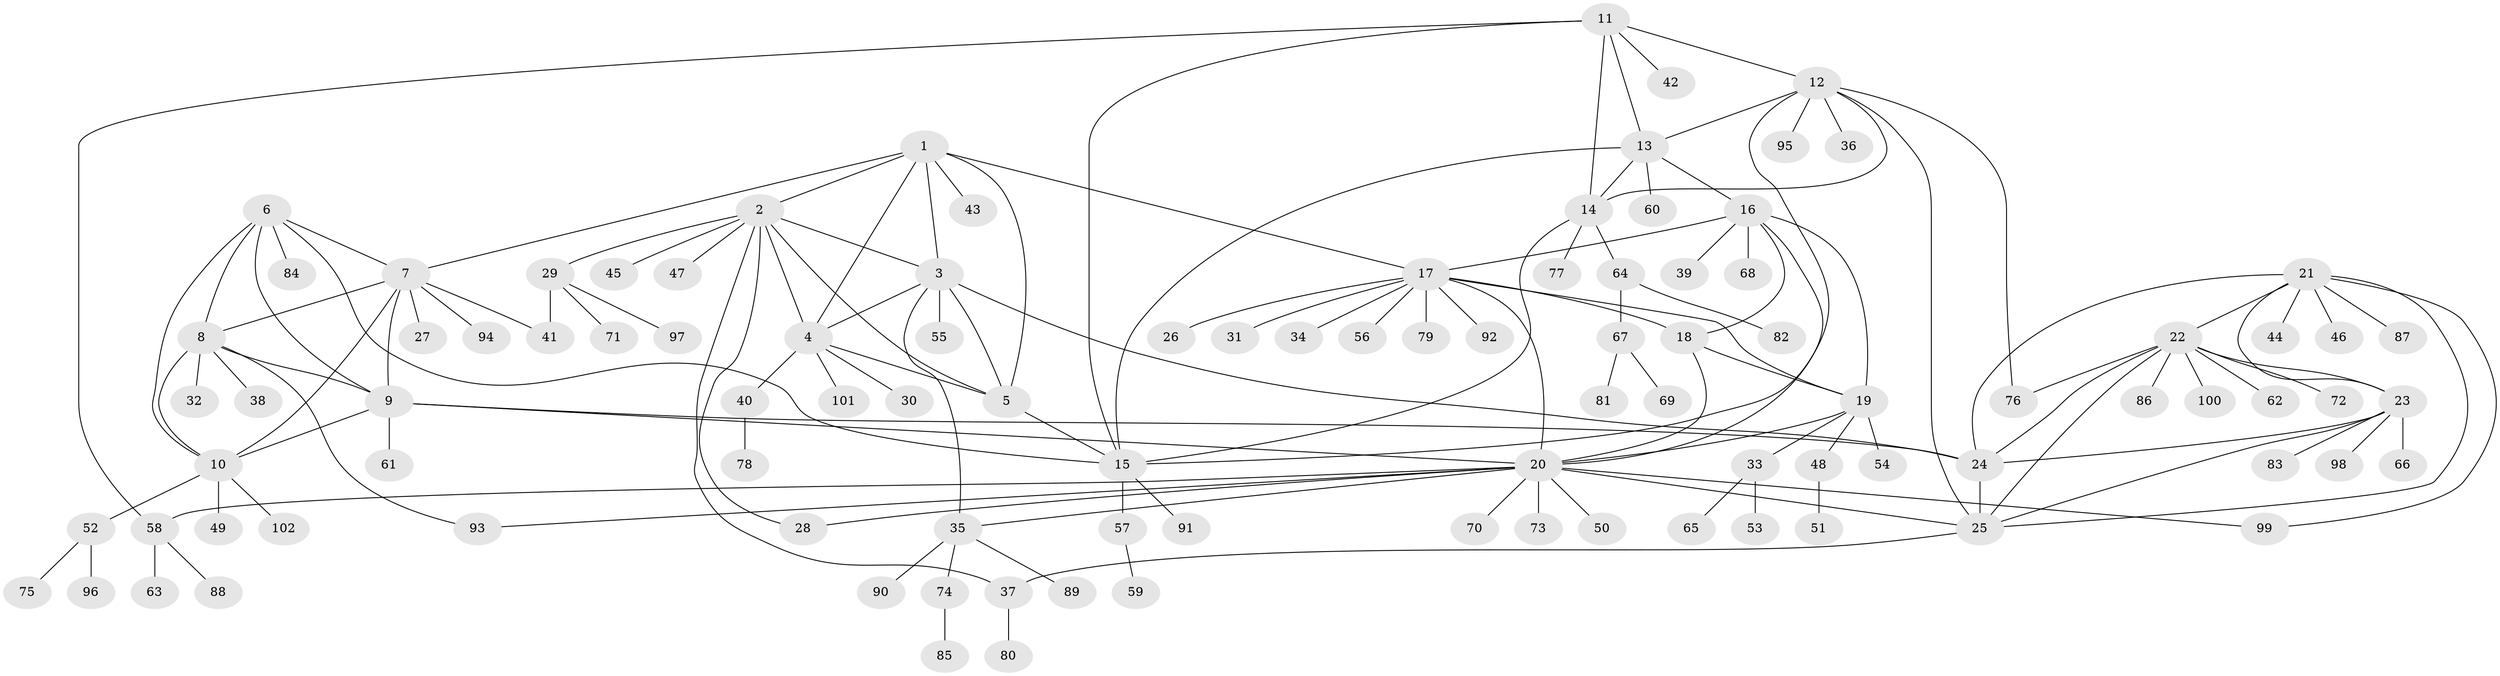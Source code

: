 // Generated by graph-tools (version 1.1) at 2025/37/03/09/25 02:37:29]
// undirected, 102 vertices, 145 edges
graph export_dot {
graph [start="1"]
  node [color=gray90,style=filled];
  1;
  2;
  3;
  4;
  5;
  6;
  7;
  8;
  9;
  10;
  11;
  12;
  13;
  14;
  15;
  16;
  17;
  18;
  19;
  20;
  21;
  22;
  23;
  24;
  25;
  26;
  27;
  28;
  29;
  30;
  31;
  32;
  33;
  34;
  35;
  36;
  37;
  38;
  39;
  40;
  41;
  42;
  43;
  44;
  45;
  46;
  47;
  48;
  49;
  50;
  51;
  52;
  53;
  54;
  55;
  56;
  57;
  58;
  59;
  60;
  61;
  62;
  63;
  64;
  65;
  66;
  67;
  68;
  69;
  70;
  71;
  72;
  73;
  74;
  75;
  76;
  77;
  78;
  79;
  80;
  81;
  82;
  83;
  84;
  85;
  86;
  87;
  88;
  89;
  90;
  91;
  92;
  93;
  94;
  95;
  96;
  97;
  98;
  99;
  100;
  101;
  102;
  1 -- 2;
  1 -- 3;
  1 -- 4;
  1 -- 5;
  1 -- 7;
  1 -- 17;
  1 -- 43;
  2 -- 3;
  2 -- 4;
  2 -- 5;
  2 -- 28;
  2 -- 29;
  2 -- 37;
  2 -- 45;
  2 -- 47;
  3 -- 4;
  3 -- 5;
  3 -- 24;
  3 -- 35;
  3 -- 55;
  4 -- 5;
  4 -- 30;
  4 -- 40;
  4 -- 101;
  5 -- 15;
  6 -- 7;
  6 -- 8;
  6 -- 9;
  6 -- 10;
  6 -- 15;
  6 -- 84;
  7 -- 8;
  7 -- 9;
  7 -- 10;
  7 -- 27;
  7 -- 41;
  7 -- 94;
  8 -- 9;
  8 -- 10;
  8 -- 32;
  8 -- 38;
  8 -- 93;
  9 -- 10;
  9 -- 20;
  9 -- 24;
  9 -- 61;
  10 -- 49;
  10 -- 52;
  10 -- 102;
  11 -- 12;
  11 -- 13;
  11 -- 14;
  11 -- 15;
  11 -- 42;
  11 -- 58;
  12 -- 13;
  12 -- 14;
  12 -- 15;
  12 -- 25;
  12 -- 36;
  12 -- 76;
  12 -- 95;
  13 -- 14;
  13 -- 15;
  13 -- 16;
  13 -- 60;
  14 -- 15;
  14 -- 64;
  14 -- 77;
  15 -- 57;
  15 -- 91;
  16 -- 17;
  16 -- 18;
  16 -- 19;
  16 -- 20;
  16 -- 39;
  16 -- 68;
  17 -- 18;
  17 -- 19;
  17 -- 20;
  17 -- 26;
  17 -- 31;
  17 -- 34;
  17 -- 56;
  17 -- 79;
  17 -- 92;
  18 -- 19;
  18 -- 20;
  19 -- 20;
  19 -- 33;
  19 -- 48;
  19 -- 54;
  20 -- 25;
  20 -- 28;
  20 -- 35;
  20 -- 50;
  20 -- 58;
  20 -- 70;
  20 -- 73;
  20 -- 93;
  20 -- 99;
  21 -- 22;
  21 -- 23;
  21 -- 24;
  21 -- 25;
  21 -- 44;
  21 -- 46;
  21 -- 87;
  21 -- 99;
  22 -- 23;
  22 -- 24;
  22 -- 25;
  22 -- 62;
  22 -- 72;
  22 -- 76;
  22 -- 86;
  22 -- 100;
  23 -- 24;
  23 -- 25;
  23 -- 66;
  23 -- 83;
  23 -- 98;
  24 -- 25;
  25 -- 37;
  29 -- 41;
  29 -- 71;
  29 -- 97;
  33 -- 53;
  33 -- 65;
  35 -- 74;
  35 -- 89;
  35 -- 90;
  37 -- 80;
  40 -- 78;
  48 -- 51;
  52 -- 75;
  52 -- 96;
  57 -- 59;
  58 -- 63;
  58 -- 88;
  64 -- 67;
  64 -- 82;
  67 -- 69;
  67 -- 81;
  74 -- 85;
}
